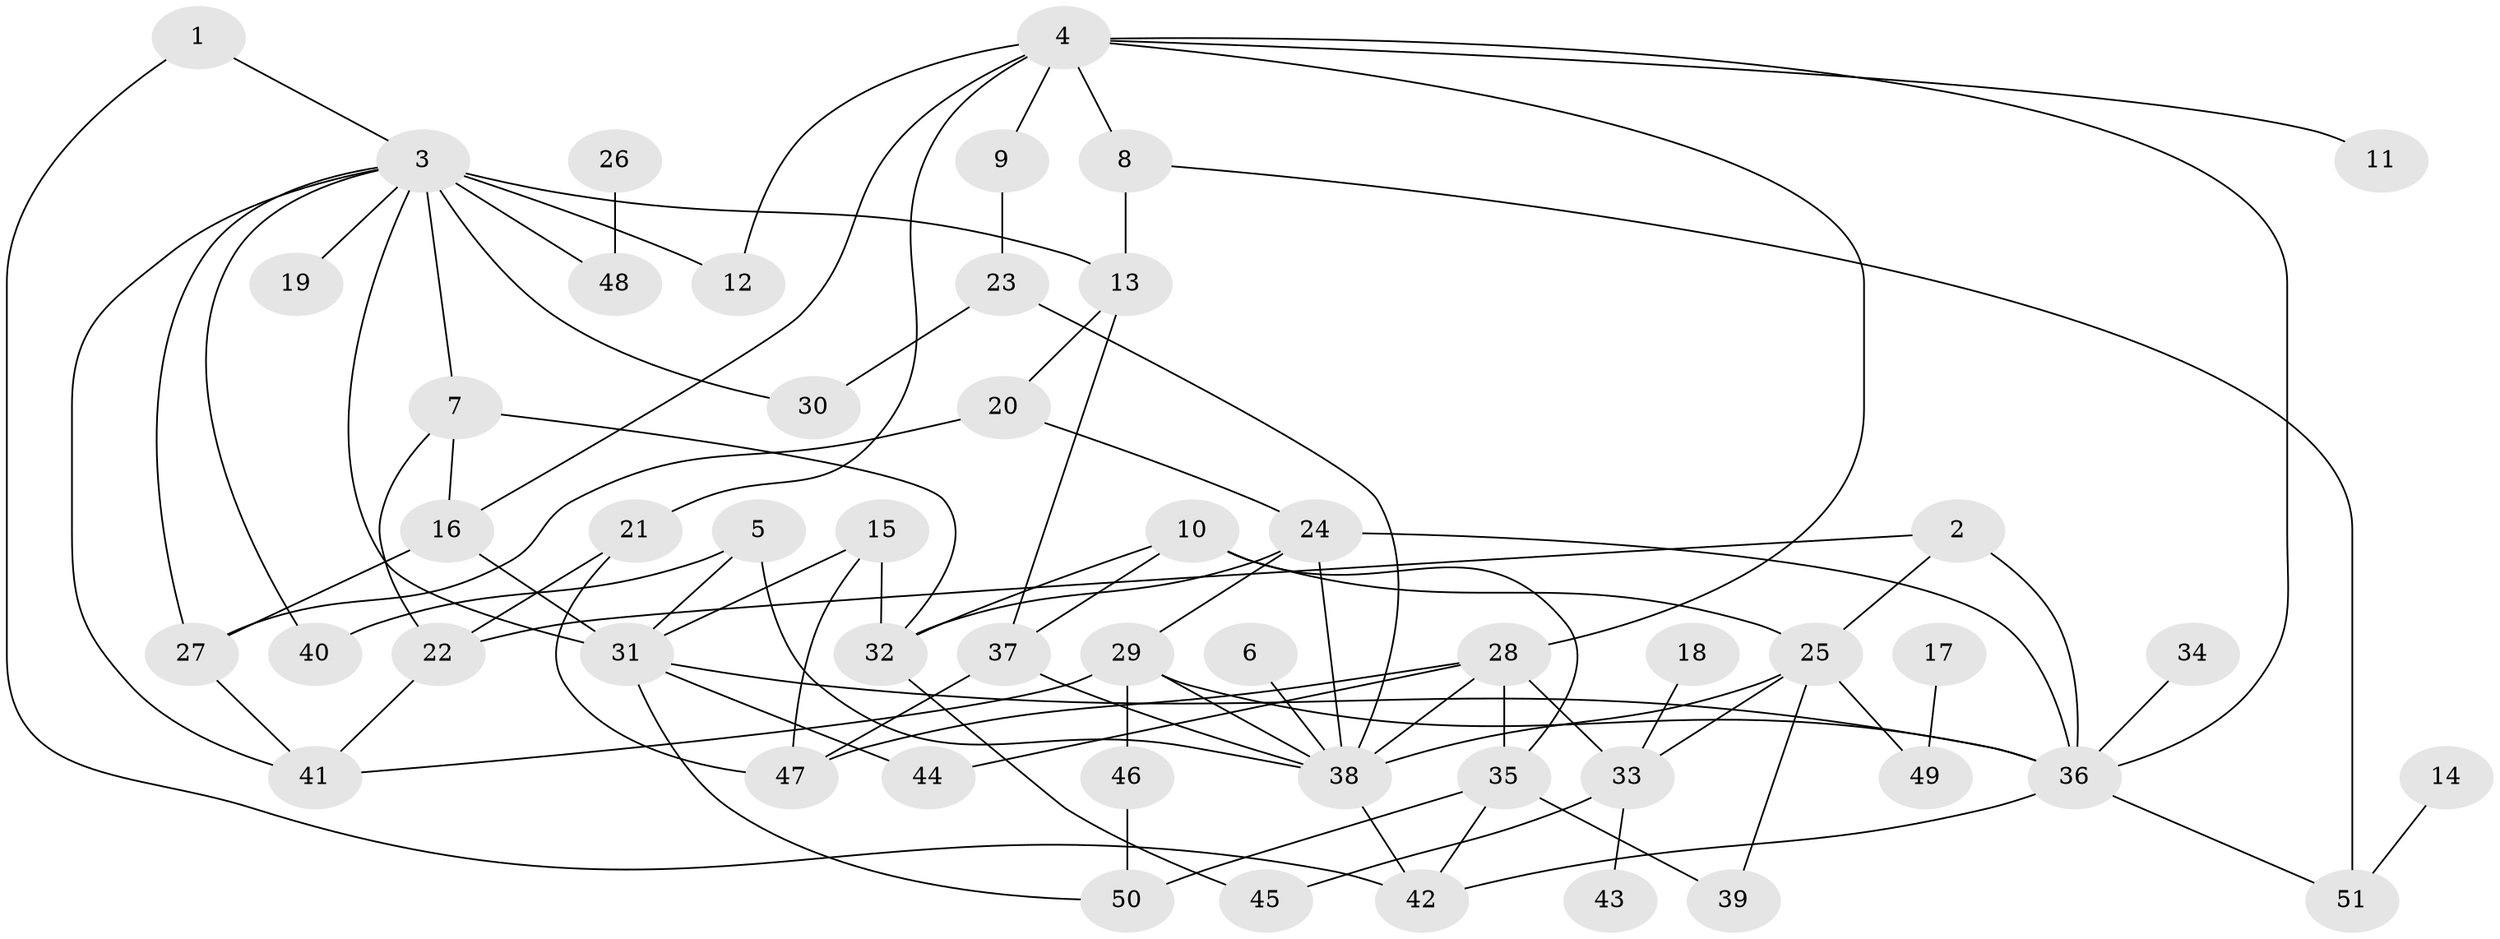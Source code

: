 // original degree distribution, {11: 0.009900990099009901, 5: 0.07920792079207921, 2: 0.31683168316831684, 3: 0.2376237623762376, 4: 0.0891089108910891, 7: 0.019801980198019802, 6: 0.039603960396039604, 1: 0.2079207920792079}
// Generated by graph-tools (version 1.1) at 2025/49/03/09/25 03:49:19]
// undirected, 51 vertices, 89 edges
graph export_dot {
graph [start="1"]
  node [color=gray90,style=filled];
  1;
  2;
  3;
  4;
  5;
  6;
  7;
  8;
  9;
  10;
  11;
  12;
  13;
  14;
  15;
  16;
  17;
  18;
  19;
  20;
  21;
  22;
  23;
  24;
  25;
  26;
  27;
  28;
  29;
  30;
  31;
  32;
  33;
  34;
  35;
  36;
  37;
  38;
  39;
  40;
  41;
  42;
  43;
  44;
  45;
  46;
  47;
  48;
  49;
  50;
  51;
  1 -- 3 [weight=1.0];
  1 -- 42 [weight=1.0];
  2 -- 22 [weight=1.0];
  2 -- 25 [weight=1.0];
  2 -- 36 [weight=1.0];
  3 -- 7 [weight=1.0];
  3 -- 12 [weight=1.0];
  3 -- 13 [weight=2.0];
  3 -- 19 [weight=1.0];
  3 -- 27 [weight=1.0];
  3 -- 30 [weight=1.0];
  3 -- 31 [weight=1.0];
  3 -- 40 [weight=1.0];
  3 -- 41 [weight=1.0];
  3 -- 48 [weight=1.0];
  4 -- 8 [weight=1.0];
  4 -- 9 [weight=1.0];
  4 -- 11 [weight=1.0];
  4 -- 12 [weight=1.0];
  4 -- 16 [weight=1.0];
  4 -- 21 [weight=1.0];
  4 -- 28 [weight=1.0];
  4 -- 36 [weight=1.0];
  5 -- 31 [weight=1.0];
  5 -- 38 [weight=1.0];
  5 -- 40 [weight=1.0];
  6 -- 38 [weight=1.0];
  7 -- 16 [weight=1.0];
  7 -- 22 [weight=1.0];
  7 -- 32 [weight=1.0];
  8 -- 13 [weight=1.0];
  8 -- 51 [weight=1.0];
  9 -- 23 [weight=1.0];
  10 -- 25 [weight=1.0];
  10 -- 32 [weight=1.0];
  10 -- 35 [weight=1.0];
  10 -- 37 [weight=1.0];
  13 -- 20 [weight=1.0];
  13 -- 37 [weight=1.0];
  14 -- 51 [weight=1.0];
  15 -- 31 [weight=1.0];
  15 -- 32 [weight=1.0];
  15 -- 47 [weight=1.0];
  16 -- 27 [weight=1.0];
  16 -- 31 [weight=1.0];
  17 -- 49 [weight=1.0];
  18 -- 33 [weight=1.0];
  20 -- 24 [weight=1.0];
  20 -- 27 [weight=1.0];
  21 -- 22 [weight=1.0];
  21 -- 47 [weight=1.0];
  22 -- 41 [weight=1.0];
  23 -- 30 [weight=1.0];
  23 -- 38 [weight=1.0];
  24 -- 29 [weight=1.0];
  24 -- 32 [weight=1.0];
  24 -- 36 [weight=1.0];
  24 -- 38 [weight=1.0];
  25 -- 33 [weight=1.0];
  25 -- 38 [weight=1.0];
  25 -- 39 [weight=1.0];
  25 -- 49 [weight=1.0];
  26 -- 48 [weight=1.0];
  27 -- 41 [weight=1.0];
  28 -- 33 [weight=1.0];
  28 -- 35 [weight=1.0];
  28 -- 38 [weight=1.0];
  28 -- 44 [weight=1.0];
  28 -- 47 [weight=1.0];
  29 -- 36 [weight=1.0];
  29 -- 38 [weight=1.0];
  29 -- 41 [weight=1.0];
  29 -- 46 [weight=1.0];
  31 -- 36 [weight=1.0];
  31 -- 44 [weight=1.0];
  31 -- 50 [weight=1.0];
  32 -- 45 [weight=1.0];
  33 -- 43 [weight=1.0];
  33 -- 45 [weight=1.0];
  34 -- 36 [weight=1.0];
  35 -- 39 [weight=2.0];
  35 -- 42 [weight=1.0];
  35 -- 50 [weight=1.0];
  36 -- 42 [weight=1.0];
  36 -- 51 [weight=1.0];
  37 -- 38 [weight=1.0];
  37 -- 47 [weight=1.0];
  38 -- 42 [weight=1.0];
  46 -- 50 [weight=1.0];
}
